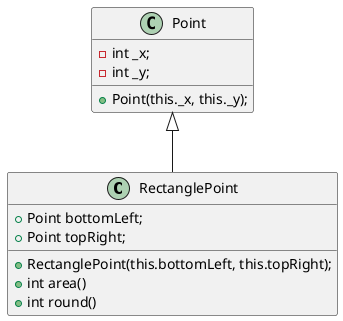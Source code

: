 @startuml Rectangle

class RectanglePoint {
  +Point bottomLeft;
  +Point topRight;

  +RectanglePoint(this.bottomLeft, this.topRight);
  +int area()
  +int round()
  
}

class Point {
  -int _x;
  -int _y;

  +Point(this._x, this._y);
}
Point <|-- RectanglePoint

@enduml